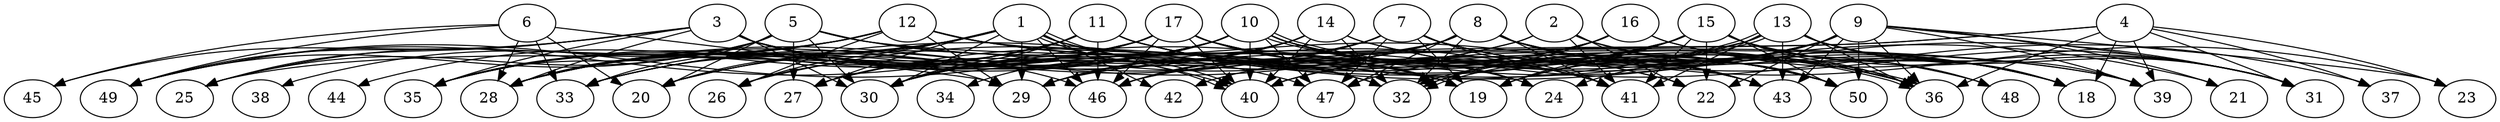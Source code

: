 // DAG automatically generated by daggen at Thu Oct  3 14:07:57 2019
// ./daggen --dot -n 50 --ccr 0.5 --fat 0.9 --regular 0.5 --density 0.6 --mindata 5242880 --maxdata 52428800 
digraph G {
  1 [size="48492544", alpha="0.16", expect_size="24246272"] 
  1 -> 20 [size ="24246272"]
  1 -> 24 [size ="24246272"]
  1 -> 26 [size ="24246272"]
  1 -> 27 [size ="24246272"]
  1 -> 28 [size ="24246272"]
  1 -> 29 [size ="24246272"]
  1 -> 30 [size ="24246272"]
  1 -> 32 [size ="24246272"]
  1 -> 40 [size ="24246272"]
  1 -> 40 [size ="24246272"]
  1 -> 42 [size ="24246272"]
  1 -> 43 [size ="24246272"]
  1 -> 44 [size ="24246272"]
  1 -> 46 [size ="24246272"]
  2 [size="27809792", alpha="0.01", expect_size="13904896"] 
  2 -> 18 [size ="13904896"]
  2 -> 22 [size ="13904896"]
  2 -> 29 [size ="13904896"]
  2 -> 30 [size ="13904896"]
  2 -> 41 [size ="13904896"]
  2 -> 50 [size ="13904896"]
  3 [size="77568000", alpha="0.02", expect_size="38784000"] 
  3 -> 19 [size ="38784000"]
  3 -> 25 [size ="38784000"]
  3 -> 28 [size ="38784000"]
  3 -> 29 [size ="38784000"]
  3 -> 30 [size ="38784000"]
  3 -> 32 [size ="38784000"]
  3 -> 35 [size ="38784000"]
  3 -> 45 [size ="38784000"]
  3 -> 46 [size ="38784000"]
  3 -> 47 [size ="38784000"]
  3 -> 49 [size ="38784000"]
  4 [size="96315392", alpha="0.15", expect_size="48157696"] 
  4 -> 18 [size ="48157696"]
  4 -> 23 [size ="48157696"]
  4 -> 29 [size ="48157696"]
  4 -> 31 [size ="48157696"]
  4 -> 36 [size ="48157696"]
  4 -> 37 [size ="48157696"]
  4 -> 39 [size ="48157696"]
  4 -> 46 [size ="48157696"]
  5 [size="60485632", alpha="0.02", expect_size="30242816"] 
  5 -> 20 [size ="30242816"]
  5 -> 22 [size ="30242816"]
  5 -> 25 [size ="30242816"]
  5 -> 27 [size ="30242816"]
  5 -> 30 [size ="30242816"]
  5 -> 33 [size ="30242816"]
  5 -> 35 [size ="30242816"]
  5 -> 39 [size ="30242816"]
  5 -> 40 [size ="30242816"]
  5 -> 49 [size ="30242816"]
  6 [size="100499456", alpha="0.06", expect_size="50249728"] 
  6 -> 20 [size ="50249728"]
  6 -> 28 [size ="50249728"]
  6 -> 29 [size ="50249728"]
  6 -> 33 [size ="50249728"]
  6 -> 45 [size ="50249728"]
  6 -> 49 [size ="50249728"]
  7 [size="72577024", alpha="0.18", expect_size="36288512"] 
  7 -> 18 [size ="36288512"]
  7 -> 19 [size ="36288512"]
  7 -> 28 [size ="36288512"]
  7 -> 30 [size ="36288512"]
  7 -> 33 [size ="36288512"]
  7 -> 36 [size ="36288512"]
  7 -> 41 [size ="36288512"]
  7 -> 46 [size ="36288512"]
  7 -> 47 [size ="36288512"]
  7 -> 48 [size ="36288512"]
  7 -> 50 [size ="36288512"]
  8 [size="89284608", alpha="0.03", expect_size="44642304"] 
  8 -> 18 [size ="44642304"]
  8 -> 20 [size ="44642304"]
  8 -> 23 [size ="44642304"]
  8 -> 25 [size ="44642304"]
  8 -> 28 [size ="44642304"]
  8 -> 29 [size ="44642304"]
  8 -> 31 [size ="44642304"]
  8 -> 32 [size ="44642304"]
  8 -> 36 [size ="44642304"]
  8 -> 41 [size ="44642304"]
  8 -> 43 [size ="44642304"]
  8 -> 46 [size ="44642304"]
  8 -> 47 [size ="44642304"]
  8 -> 50 [size ="44642304"]
  9 [size="86843392", alpha="0.02", expect_size="43421696"] 
  9 -> 19 [size ="43421696"]
  9 -> 21 [size ="43421696"]
  9 -> 22 [size ="43421696"]
  9 -> 23 [size ="43421696"]
  9 -> 24 [size ="43421696"]
  9 -> 29 [size ="43421696"]
  9 -> 30 [size ="43421696"]
  9 -> 31 [size ="43421696"]
  9 -> 36 [size ="43421696"]
  9 -> 39 [size ="43421696"]
  9 -> 40 [size ="43421696"]
  9 -> 43 [size ="43421696"]
  9 -> 50 [size ="43421696"]
  10 [size="90013696", alpha="0.03", expect_size="45006848"] 
  10 -> 20 [size ="45006848"]
  10 -> 24 [size ="45006848"]
  10 -> 28 [size ="45006848"]
  10 -> 30 [size ="45006848"]
  10 -> 33 [size ="45006848"]
  10 -> 34 [size ="45006848"]
  10 -> 35 [size ="45006848"]
  10 -> 36 [size ="45006848"]
  10 -> 36 [size ="45006848"]
  10 -> 40 [size ="45006848"]
  10 -> 41 [size ="45006848"]
  10 -> 43 [size ="45006848"]
  10 -> 47 [size ="45006848"]
  10 -> 50 [size ="45006848"]
  11 [size="59785216", alpha="0.17", expect_size="29892608"] 
  11 -> 22 [size ="29892608"]
  11 -> 26 [size ="29892608"]
  11 -> 28 [size ="29892608"]
  11 -> 30 [size ="29892608"]
  11 -> 35 [size ="29892608"]
  11 -> 36 [size ="29892608"]
  11 -> 41 [size ="29892608"]
  11 -> 43 [size ="29892608"]
  11 -> 46 [size ="29892608"]
  11 -> 49 [size ="29892608"]
  11 -> 50 [size ="29892608"]
  12 [size="41951232", alpha="0.15", expect_size="20975616"] 
  12 -> 19 [size ="20975616"]
  12 -> 25 [size ="20975616"]
  12 -> 26 [size ="20975616"]
  12 -> 28 [size ="20975616"]
  12 -> 29 [size ="20975616"]
  12 -> 32 [size ="20975616"]
  12 -> 35 [size ="20975616"]
  12 -> 38 [size ="20975616"]
  12 -> 39 [size ="20975616"]
  12 -> 41 [size ="20975616"]
  13 [size="44705792", alpha="0.07", expect_size="22352896"] 
  13 -> 18 [size ="22352896"]
  13 -> 19 [size ="22352896"]
  13 -> 20 [size ="22352896"]
  13 -> 31 [size ="22352896"]
  13 -> 32 [size ="22352896"]
  13 -> 32 [size ="22352896"]
  13 -> 36 [size ="22352896"]
  13 -> 39 [size ="22352896"]
  13 -> 41 [size ="22352896"]
  13 -> 43 [size ="22352896"]
  14 [size="53514240", alpha="0.01", expect_size="26757120"] 
  14 -> 18 [size ="26757120"]
  14 -> 27 [size ="26757120"]
  14 -> 29 [size ="26757120"]
  14 -> 30 [size ="26757120"]
  14 -> 32 [size ="26757120"]
  14 -> 33 [size ="26757120"]
  14 -> 37 [size ="26757120"]
  14 -> 40 [size ="26757120"]
  15 [size="29784064", alpha="0.05", expect_size="14892032"] 
  15 -> 18 [size ="14892032"]
  15 -> 19 [size ="14892032"]
  15 -> 22 [size ="14892032"]
  15 -> 26 [size ="14892032"]
  15 -> 27 [size ="14892032"]
  15 -> 31 [size ="14892032"]
  15 -> 32 [size ="14892032"]
  15 -> 36 [size ="14892032"]
  15 -> 40 [size ="14892032"]
  15 -> 41 [size ="14892032"]
  15 -> 47 [size ="14892032"]
  15 -> 48 [size ="14892032"]
  15 -> 50 [size ="14892032"]
  16 [size="39987200", alpha="0.14", expect_size="19993600"] 
  16 -> 18 [size ="19993600"]
  16 -> 31 [size ="19993600"]
  16 -> 32 [size ="19993600"]
  16 -> 40 [size ="19993600"]
  16 -> 42 [size ="19993600"]
  16 -> 46 [size ="19993600"]
  17 [size="67280896", alpha="0.10", expect_size="33640448"] 
  17 -> 19 [size ="33640448"]
  17 -> 21 [size ="33640448"]
  17 -> 27 [size ="33640448"]
  17 -> 28 [size ="33640448"]
  17 -> 30 [size ="33640448"]
  17 -> 31 [size ="33640448"]
  17 -> 33 [size ="33640448"]
  17 -> 35 [size ="33640448"]
  17 -> 36 [size ="33640448"]
  17 -> 40 [size ="33640448"]
  17 -> 46 [size ="33640448"]
  17 -> 49 [size ="33640448"]
  17 -> 50 [size ="33640448"]
  18 [size="56356864", alpha="0.05", expect_size="28178432"] 
  19 [size="71856128", alpha="0.18", expect_size="35928064"] 
  20 [size="80582656", alpha="0.00", expect_size="40291328"] 
  21 [size="92833792", alpha="0.11", expect_size="46416896"] 
  22 [size="80023552", alpha="0.05", expect_size="40011776"] 
  23 [size="55771136", alpha="0.13", expect_size="27885568"] 
  24 [size="87801856", alpha="0.19", expect_size="43900928"] 
  25 [size="93822976", alpha="0.16", expect_size="46911488"] 
  26 [size="23719936", alpha="0.13", expect_size="11859968"] 
  27 [size="88735744", alpha="0.02", expect_size="44367872"] 
  28 [size="42457088", alpha="0.08", expect_size="21228544"] 
  29 [size="65726464", alpha="0.10", expect_size="32863232"] 
  30 [size="56381440", alpha="0.09", expect_size="28190720"] 
  31 [size="57890816", alpha="0.18", expect_size="28945408"] 
  32 [size="13889536", alpha="0.14", expect_size="6944768"] 
  33 [size="36077568", alpha="0.18", expect_size="18038784"] 
  34 [size="97165312", alpha="0.10", expect_size="48582656"] 
  35 [size="94236672", alpha="0.07", expect_size="47118336"] 
  36 [size="77295616", alpha="0.10", expect_size="38647808"] 
  37 [size="41986048", alpha="0.05", expect_size="20993024"] 
  38 [size="50395136", alpha="0.09", expect_size="25197568"] 
  39 [size="86958080", alpha="0.07", expect_size="43479040"] 
  40 [size="39282688", alpha="0.19", expect_size="19641344"] 
  41 [size="81276928", alpha="0.09", expect_size="40638464"] 
  42 [size="73490432", alpha="0.14", expect_size="36745216"] 
  43 [size="47396864", alpha="0.08", expect_size="23698432"] 
  44 [size="37212160", alpha="0.19", expect_size="18606080"] 
  45 [size="85968896", alpha="0.07", expect_size="42984448"] 
  46 [size="24221696", alpha="0.18", expect_size="12110848"] 
  47 [size="70215680", alpha="0.06", expect_size="35107840"] 
  48 [size="92002304", alpha="0.00", expect_size="46001152"] 
  49 [size="41082880", alpha="0.06", expect_size="20541440"] 
  50 [size="73197568", alpha="0.02", expect_size="36598784"] 
}
